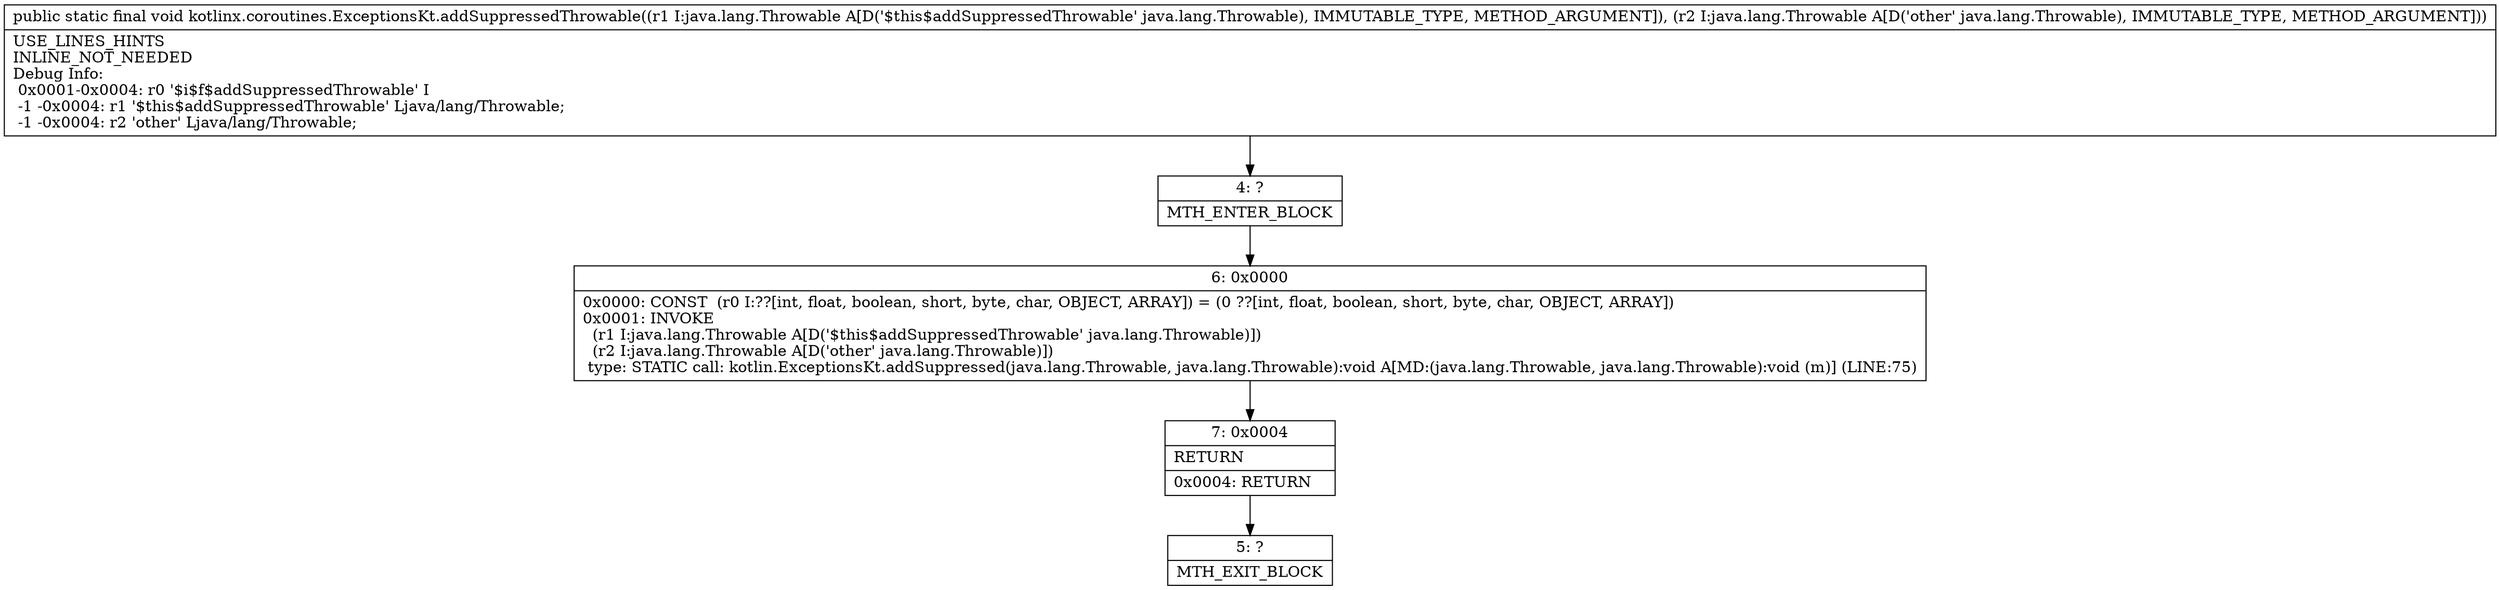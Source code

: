 digraph "CFG forkotlinx.coroutines.ExceptionsKt.addSuppressedThrowable(Ljava\/lang\/Throwable;Ljava\/lang\/Throwable;)V" {
Node_4 [shape=record,label="{4\:\ ?|MTH_ENTER_BLOCK\l}"];
Node_6 [shape=record,label="{6\:\ 0x0000|0x0000: CONST  (r0 I:??[int, float, boolean, short, byte, char, OBJECT, ARRAY]) = (0 ??[int, float, boolean, short, byte, char, OBJECT, ARRAY]) \l0x0001: INVOKE  \l  (r1 I:java.lang.Throwable A[D('$this$addSuppressedThrowable' java.lang.Throwable)])\l  (r2 I:java.lang.Throwable A[D('other' java.lang.Throwable)])\l type: STATIC call: kotlin.ExceptionsKt.addSuppressed(java.lang.Throwable, java.lang.Throwable):void A[MD:(java.lang.Throwable, java.lang.Throwable):void (m)] (LINE:75)\l}"];
Node_7 [shape=record,label="{7\:\ 0x0004|RETURN\l|0x0004: RETURN   \l}"];
Node_5 [shape=record,label="{5\:\ ?|MTH_EXIT_BLOCK\l}"];
MethodNode[shape=record,label="{public static final void kotlinx.coroutines.ExceptionsKt.addSuppressedThrowable((r1 I:java.lang.Throwable A[D('$this$addSuppressedThrowable' java.lang.Throwable), IMMUTABLE_TYPE, METHOD_ARGUMENT]), (r2 I:java.lang.Throwable A[D('other' java.lang.Throwable), IMMUTABLE_TYPE, METHOD_ARGUMENT]))  | USE_LINES_HINTS\lINLINE_NOT_NEEDED\lDebug Info:\l  0x0001\-0x0004: r0 '$i$f$addSuppressedThrowable' I\l  \-1 \-0x0004: r1 '$this$addSuppressedThrowable' Ljava\/lang\/Throwable;\l  \-1 \-0x0004: r2 'other' Ljava\/lang\/Throwable;\l}"];
MethodNode -> Node_4;Node_4 -> Node_6;
Node_6 -> Node_7;
Node_7 -> Node_5;
}

